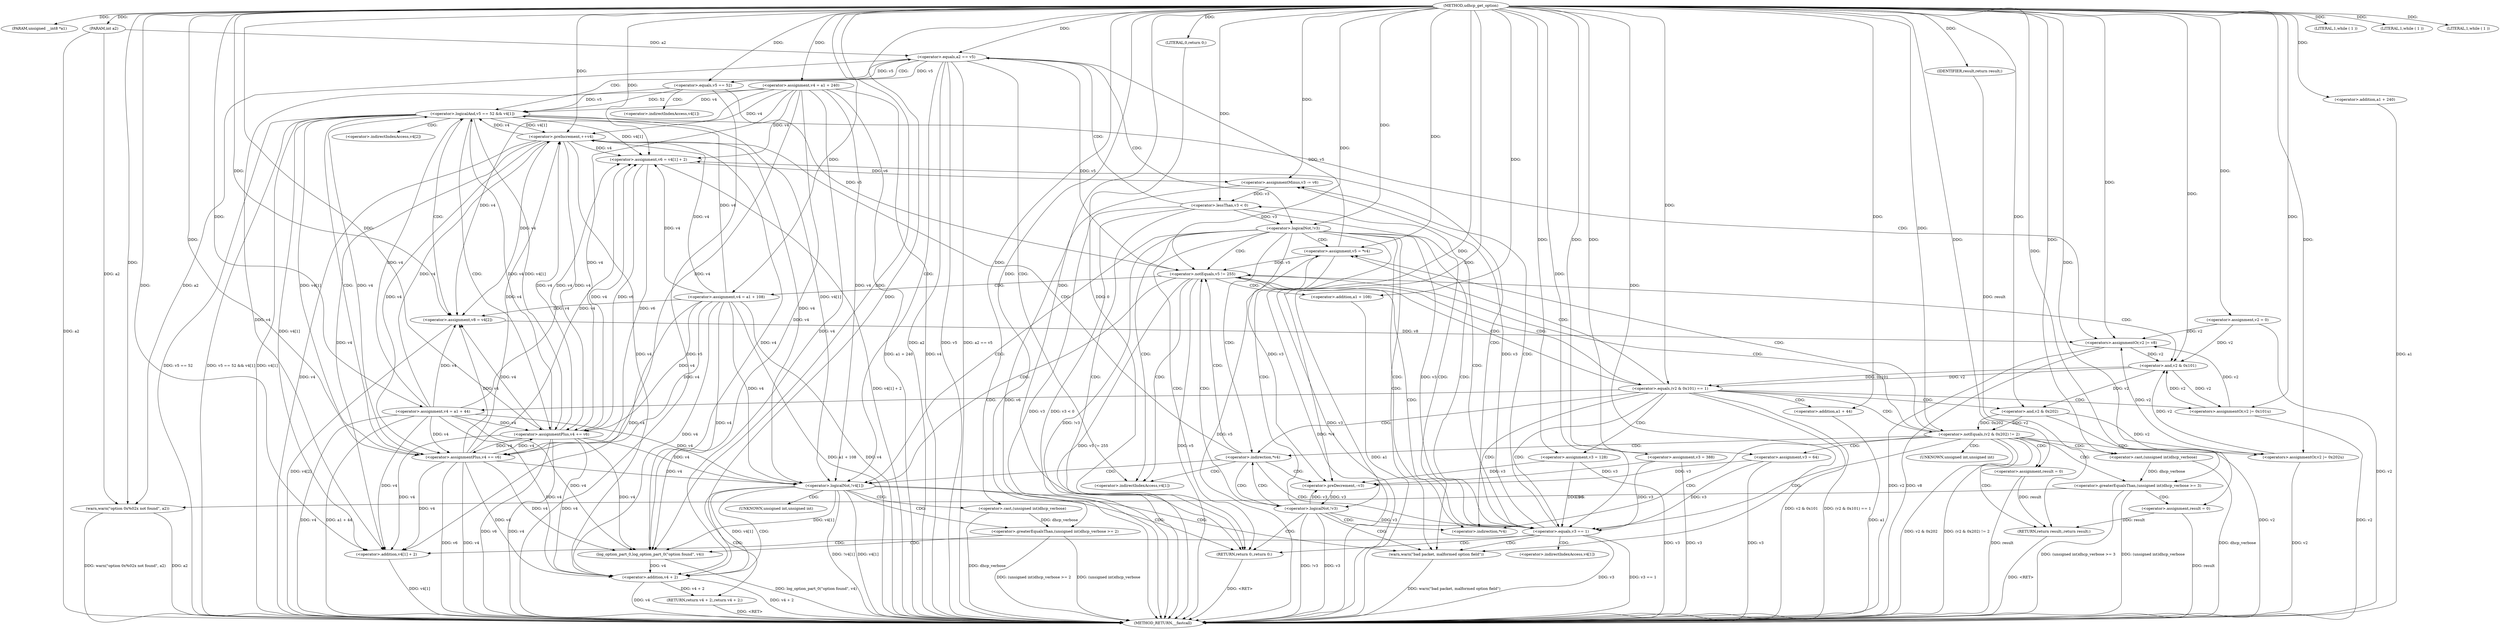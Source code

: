digraph udhcp_get_option {  
"1000108" [label = "(METHOD,udhcp_get_option)" ]
"1000294" [label = "(METHOD_RETURN,__fastcall)" ]
"1000109" [label = "(PARAM,unsigned __int8 *a1)" ]
"1000110" [label = "(PARAM,int a2)" ]
"1000119" [label = "(<operator>.assignment,v2 = 0)" ]
"1000122" [label = "(<operator>.assignment,v3 = 388)" ]
"1000125" [label = "(<operator>.assignment,v4 = a1 + 240)" ]
"1000127" [label = "(<operator>.addition,a1 + 240)" ]
"1000131" [label = "(LITERAL,1,while ( 1 ))" ]
"1000134" [label = "(LITERAL,1,while ( 1 ))" ]
"1000137" [label = "(LITERAL,1,while ( 1 ))" ]
"1000139" [label = "(<operator>.assignment,v5 = *v4)" ]
"1000147" [label = "(<operator>.preDecrement,--v3)" ]
"1000149" [label = "(<operator>.preIncrement,++v4)" ]
"1000152" [label = "(<operator>.logicalNot,!v3)" ]
"1000156" [label = "(<operator>.notEquals,v5 != 255)" ]
"1000160" [label = "(<operator>.assignment,v4 = a1 + 108)" ]
"1000162" [label = "(<operator>.addition,a1 + 108)" ]
"1000166" [label = "(<operator>.equals,(v2 & 0x101) == 1)" ]
"1000167" [label = "(<operator>.and,v2 & 0x101)" ]
"1000172" [label = "(<operators>.assignmentOr,v2 |= 0x101u)" ]
"1000175" [label = "(<operator>.assignment,v3 = 128)" ]
"1000180" [label = "(<operator>.assignment,v4 = a1 + 44)" ]
"1000182" [label = "(<operator>.addition,a1 + 44)" ]
"1000186" [label = "(<operator>.notEquals,(v2 & 0x202) != 2)" ]
"1000187" [label = "(<operator>.and,v2 & 0x202)" ]
"1000192" [label = "(<operator>.assignment,result = 0)" ]
"1000196" [label = "(<operator>.greaterEqualsThan,(unsigned int)dhcp_verbose >= 3)" ]
"1000197" [label = "(<operator>.cast,(unsigned int)dhcp_verbose)" ]
"1000202" [label = "(warn,warn(\"option 0x%02x not found\", a2))" ]
"1000205" [label = "(<operator>.assignment,result = 0)" ]
"1000208" [label = "(RETURN,return result;,return result;)" ]
"1000209" [label = "(IDENTIFIER,result,return result;)" ]
"1000210" [label = "(<operators>.assignmentOr,v2 |= 0x202u)" ]
"1000213" [label = "(<operator>.assignment,v3 = 64)" ]
"1000217" [label = "(<operator>.equals,v3 == 1)" ]
"1000221" [label = "(<operator>.assignment,v6 = v4[1] + 2)" ]
"1000223" [label = "(<operator>.addition,v4[1] + 2)" ]
"1000228" [label = "(<operator>.assignmentMinus,v3 -= v6)" ]
"1000232" [label = "(<operator>.lessThan,v3 < 0)" ]
"1000237" [label = "(<operator>.equals,a2 == v5)" ]
"1000242" [label = "(<operator>.logicalAnd,v5 == 52 && v4[1])" ]
"1000243" [label = "(<operator>.equals,v5 == 52)" ]
"1000250" [label = "(<operator>.assignment,v8 = v4[2])" ]
"1000255" [label = "(<operator>.assignmentPlus,v4 += v6)" ]
"1000258" [label = "(<operators>.assignmentOr,v2 |= v8)" ]
"1000263" [label = "(<operator>.assignmentPlus,v4 += v6)" ]
"1000267" [label = "(<operator>.logicalNot,!v3)" ]
"1000271" [label = "(<operator>.logicalNot,!v4[1])" ]
"1000277" [label = "(warn,warn(\"bad packet, malformed option field\"))" ]
"1000279" [label = "(RETURN,return 0;,return 0;)" ]
"1000280" [label = "(LITERAL,0,return 0;)" ]
"1000282" [label = "(<operator>.greaterEqualsThan,(unsigned int)dhcp_verbose >= 2)" ]
"1000283" [label = "(<operator>.cast,(unsigned int)dhcp_verbose)" ]
"1000287" [label = "(log_option_part_0,log_option_part_0(\"option found\", v4))" ]
"1000290" [label = "(RETURN,return v4 + 2;,return v4 + 2;)" ]
"1000291" [label = "(<operator>.addition,v4 + 2)" ]
"1000141" [label = "(<operator>.indirection,*v4)" ]
"1000144" [label = "(<operator>.indirection,*v4)" ]
"1000198" [label = "(UNKNOWN,unsigned int,unsigned int)" ]
"1000224" [label = "(<operator>.indirectIndexAccess,v4[1])" ]
"1000246" [label = "(<operator>.indirectIndexAccess,v4[1])" ]
"1000252" [label = "(<operator>.indirectIndexAccess,v4[2])" ]
"1000272" [label = "(<operator>.indirectIndexAccess,v4[1])" ]
"1000284" [label = "(UNKNOWN,unsigned int,unsigned int)" ]
  "1000290" -> "1000294"  [ label = "DDG: <RET>"] 
  "1000232" -> "1000294"  [ label = "DDG: v3"] 
  "1000192" -> "1000294"  [ label = "DDG: result"] 
  "1000287" -> "1000294"  [ label = "DDG: log_option_part_0(\"option found\", v4)"] 
  "1000122" -> "1000294"  [ label = "DDG: v3"] 
  "1000258" -> "1000294"  [ label = "DDG: v8"] 
  "1000180" -> "1000294"  [ label = "DDG: v4"] 
  "1000166" -> "1000294"  [ label = "DDG: v2 & 0x101"] 
  "1000242" -> "1000294"  [ label = "DDG: v5 == 52"] 
  "1000160" -> "1000294"  [ label = "DDG: v4"] 
  "1000267" -> "1000294"  [ label = "DDG: !v3"] 
  "1000217" -> "1000294"  [ label = "DDG: v3"] 
  "1000127" -> "1000294"  [ label = "DDG: a1"] 
  "1000197" -> "1000294"  [ label = "DDG: dhcp_verbose"] 
  "1000119" -> "1000294"  [ label = "DDG: v2"] 
  "1000125" -> "1000294"  [ label = "DDG: a1 + 240"] 
  "1000162" -> "1000294"  [ label = "DDG: a1"] 
  "1000221" -> "1000294"  [ label = "DDG: v4[1] + 2"] 
  "1000237" -> "1000294"  [ label = "DDG: v5"] 
  "1000166" -> "1000294"  [ label = "DDG: (v2 & 0x101) == 1"] 
  "1000243" -> "1000294"  [ label = "DDG: v5"] 
  "1000258" -> "1000294"  [ label = "DDG: v2"] 
  "1000263" -> "1000294"  [ label = "DDG: v6"] 
  "1000217" -> "1000294"  [ label = "DDG: v3 == 1"] 
  "1000228" -> "1000294"  [ label = "DDG: v6"] 
  "1000210" -> "1000294"  [ label = "DDG: v2"] 
  "1000242" -> "1000294"  [ label = "DDG: v4[1]"] 
  "1000156" -> "1000294"  [ label = "DDG: v5"] 
  "1000152" -> "1000294"  [ label = "DDG: !v3"] 
  "1000255" -> "1000294"  [ label = "DDG: v4"] 
  "1000282" -> "1000294"  [ label = "DDG: (unsigned int)dhcp_verbose"] 
  "1000271" -> "1000294"  [ label = "DDG: v4[1]"] 
  "1000213" -> "1000294"  [ label = "DDG: v3"] 
  "1000152" -> "1000294"  [ label = "DDG: v3"] 
  "1000110" -> "1000294"  [ label = "DDG: a2"] 
  "1000267" -> "1000294"  [ label = "DDG: v3"] 
  "1000182" -> "1000294"  [ label = "DDG: a1"] 
  "1000291" -> "1000294"  [ label = "DDG: v4"] 
  "1000223" -> "1000294"  [ label = "DDG: v4[1]"] 
  "1000149" -> "1000294"  [ label = "DDG: v4"] 
  "1000180" -> "1000294"  [ label = "DDG: a1 + 44"] 
  "1000202" -> "1000294"  [ label = "DDG: a2"] 
  "1000282" -> "1000294"  [ label = "DDG: (unsigned int)dhcp_verbose >= 2"] 
  "1000237" -> "1000294"  [ label = "DDG: a2 == v5"] 
  "1000277" -> "1000294"  [ label = "DDG: warn(\"bad packet, malformed option field\")"] 
  "1000271" -> "1000294"  [ label = "DDG: !v4[1]"] 
  "1000232" -> "1000294"  [ label = "DDG: v3 < 0"] 
  "1000250" -> "1000294"  [ label = "DDG: v4[2]"] 
  "1000291" -> "1000294"  [ label = "DDG: v4 + 2"] 
  "1000255" -> "1000294"  [ label = "DDG: v6"] 
  "1000187" -> "1000294"  [ label = "DDG: v2"] 
  "1000139" -> "1000294"  [ label = "DDG: *v4"] 
  "1000125" -> "1000294"  [ label = "DDG: v4"] 
  "1000156" -> "1000294"  [ label = "DDG: v5 != 255"] 
  "1000205" -> "1000294"  [ label = "DDG: result"] 
  "1000186" -> "1000294"  [ label = "DDG: v2 & 0x202"] 
  "1000242" -> "1000294"  [ label = "DDG: v5 == 52 && v4[1]"] 
  "1000175" -> "1000294"  [ label = "DDG: v3"] 
  "1000196" -> "1000294"  [ label = "DDG: (unsigned int)dhcp_verbose >= 3"] 
  "1000139" -> "1000294"  [ label = "DDG: v5"] 
  "1000263" -> "1000294"  [ label = "DDG: v4"] 
  "1000172" -> "1000294"  [ label = "DDG: v2"] 
  "1000237" -> "1000294"  [ label = "DDG: a2"] 
  "1000202" -> "1000294"  [ label = "DDG: warn(\"option 0x%02x not found\", a2)"] 
  "1000196" -> "1000294"  [ label = "DDG: (unsigned int)dhcp_verbose"] 
  "1000283" -> "1000294"  [ label = "DDG: dhcp_verbose"] 
  "1000160" -> "1000294"  [ label = "DDG: a1 + 108"] 
  "1000186" -> "1000294"  [ label = "DDG: (v2 & 0x202) != 2"] 
  "1000279" -> "1000294"  [ label = "DDG: <RET>"] 
  "1000208" -> "1000294"  [ label = "DDG: <RET>"] 
  "1000108" -> "1000109"  [ label = "DDG: "] 
  "1000108" -> "1000110"  [ label = "DDG: "] 
  "1000108" -> "1000119"  [ label = "DDG: "] 
  "1000108" -> "1000122"  [ label = "DDG: "] 
  "1000108" -> "1000125"  [ label = "DDG: "] 
  "1000108" -> "1000127"  [ label = "DDG: "] 
  "1000108" -> "1000131"  [ label = "DDG: "] 
  "1000108" -> "1000134"  [ label = "DDG: "] 
  "1000108" -> "1000137"  [ label = "DDG: "] 
  "1000108" -> "1000139"  [ label = "DDG: "] 
  "1000213" -> "1000147"  [ label = "DDG: v3"] 
  "1000175" -> "1000147"  [ label = "DDG: v3"] 
  "1000122" -> "1000147"  [ label = "DDG: v3"] 
  "1000152" -> "1000147"  [ label = "DDG: v3"] 
  "1000267" -> "1000147"  [ label = "DDG: v3"] 
  "1000108" -> "1000147"  [ label = "DDG: "] 
  "1000180" -> "1000149"  [ label = "DDG: v4"] 
  "1000160" -> "1000149"  [ label = "DDG: v4"] 
  "1000242" -> "1000149"  [ label = "DDG: v4[1]"] 
  "1000255" -> "1000149"  [ label = "DDG: v4"] 
  "1000125" -> "1000149"  [ label = "DDG: v4"] 
  "1000263" -> "1000149"  [ label = "DDG: v4"] 
  "1000108" -> "1000149"  [ label = "DDG: "] 
  "1000147" -> "1000152"  [ label = "DDG: v3"] 
  "1000108" -> "1000152"  [ label = "DDG: "] 
  "1000243" -> "1000156"  [ label = "DDG: v5"] 
  "1000139" -> "1000156"  [ label = "DDG: v5"] 
  "1000108" -> "1000156"  [ label = "DDG: "] 
  "1000108" -> "1000160"  [ label = "DDG: "] 
  "1000108" -> "1000162"  [ label = "DDG: "] 
  "1000167" -> "1000166"  [ label = "DDG: v2"] 
  "1000167" -> "1000166"  [ label = "DDG: 0x101"] 
  "1000119" -> "1000167"  [ label = "DDG: v2"] 
  "1000258" -> "1000167"  [ label = "DDG: v2"] 
  "1000210" -> "1000167"  [ label = "DDG: v2"] 
  "1000172" -> "1000167"  [ label = "DDG: v2"] 
  "1000108" -> "1000167"  [ label = "DDG: "] 
  "1000108" -> "1000166"  [ label = "DDG: "] 
  "1000108" -> "1000172"  [ label = "DDG: "] 
  "1000167" -> "1000172"  [ label = "DDG: v2"] 
  "1000108" -> "1000175"  [ label = "DDG: "] 
  "1000108" -> "1000180"  [ label = "DDG: "] 
  "1000108" -> "1000182"  [ label = "DDG: "] 
  "1000187" -> "1000186"  [ label = "DDG: v2"] 
  "1000187" -> "1000186"  [ label = "DDG: 0x202"] 
  "1000167" -> "1000187"  [ label = "DDG: v2"] 
  "1000108" -> "1000187"  [ label = "DDG: "] 
  "1000108" -> "1000186"  [ label = "DDG: "] 
  "1000108" -> "1000192"  [ label = "DDG: "] 
  "1000197" -> "1000196"  [ label = "DDG: dhcp_verbose"] 
  "1000108" -> "1000197"  [ label = "DDG: "] 
  "1000108" -> "1000196"  [ label = "DDG: "] 
  "1000108" -> "1000202"  [ label = "DDG: "] 
  "1000237" -> "1000202"  [ label = "DDG: a2"] 
  "1000110" -> "1000202"  [ label = "DDG: a2"] 
  "1000108" -> "1000205"  [ label = "DDG: "] 
  "1000209" -> "1000208"  [ label = "DDG: result"] 
  "1000192" -> "1000208"  [ label = "DDG: result"] 
  "1000205" -> "1000208"  [ label = "DDG: result"] 
  "1000108" -> "1000209"  [ label = "DDG: "] 
  "1000108" -> "1000210"  [ label = "DDG: "] 
  "1000187" -> "1000210"  [ label = "DDG: v2"] 
  "1000108" -> "1000213"  [ label = "DDG: "] 
  "1000213" -> "1000217"  [ label = "DDG: v3"] 
  "1000175" -> "1000217"  [ label = "DDG: v3"] 
  "1000122" -> "1000217"  [ label = "DDG: v3"] 
  "1000152" -> "1000217"  [ label = "DDG: v3"] 
  "1000267" -> "1000217"  [ label = "DDG: v3"] 
  "1000108" -> "1000217"  [ label = "DDG: "] 
  "1000180" -> "1000221"  [ label = "DDG: v4"] 
  "1000160" -> "1000221"  [ label = "DDG: v4"] 
  "1000242" -> "1000221"  [ label = "DDG: v4[1]"] 
  "1000255" -> "1000221"  [ label = "DDG: v4"] 
  "1000149" -> "1000221"  [ label = "DDG: v4"] 
  "1000125" -> "1000221"  [ label = "DDG: v4"] 
  "1000263" -> "1000221"  [ label = "DDG: v4"] 
  "1000108" -> "1000221"  [ label = "DDG: "] 
  "1000180" -> "1000223"  [ label = "DDG: v4"] 
  "1000160" -> "1000223"  [ label = "DDG: v4"] 
  "1000242" -> "1000223"  [ label = "DDG: v4[1]"] 
  "1000255" -> "1000223"  [ label = "DDG: v4"] 
  "1000149" -> "1000223"  [ label = "DDG: v4"] 
  "1000125" -> "1000223"  [ label = "DDG: v4"] 
  "1000263" -> "1000223"  [ label = "DDG: v4"] 
  "1000108" -> "1000223"  [ label = "DDG: "] 
  "1000221" -> "1000228"  [ label = "DDG: v6"] 
  "1000108" -> "1000228"  [ label = "DDG: "] 
  "1000217" -> "1000228"  [ label = "DDG: v3"] 
  "1000228" -> "1000232"  [ label = "DDG: v3"] 
  "1000108" -> "1000232"  [ label = "DDG: "] 
  "1000110" -> "1000237"  [ label = "DDG: a2"] 
  "1000108" -> "1000237"  [ label = "DDG: "] 
  "1000243" -> "1000237"  [ label = "DDG: v5"] 
  "1000156" -> "1000237"  [ label = "DDG: v5"] 
  "1000139" -> "1000237"  [ label = "DDG: v5"] 
  "1000243" -> "1000242"  [ label = "DDG: v5"] 
  "1000243" -> "1000242"  [ label = "DDG: 52"] 
  "1000237" -> "1000243"  [ label = "DDG: v5"] 
  "1000108" -> "1000243"  [ label = "DDG: "] 
  "1000180" -> "1000242"  [ label = "DDG: v4"] 
  "1000160" -> "1000242"  [ label = "DDG: v4"] 
  "1000255" -> "1000242"  [ label = "DDG: v4"] 
  "1000125" -> "1000242"  [ label = "DDG: v4"] 
  "1000263" -> "1000242"  [ label = "DDG: v4"] 
  "1000149" -> "1000242"  [ label = "DDG: v4"] 
  "1000180" -> "1000250"  [ label = "DDG: v4"] 
  "1000160" -> "1000250"  [ label = "DDG: v4"] 
  "1000255" -> "1000250"  [ label = "DDG: v4"] 
  "1000149" -> "1000250"  [ label = "DDG: v4"] 
  "1000125" -> "1000250"  [ label = "DDG: v4"] 
  "1000263" -> "1000250"  [ label = "DDG: v4"] 
  "1000108" -> "1000250"  [ label = "DDG: "] 
  "1000108" -> "1000255"  [ label = "DDG: "] 
  "1000221" -> "1000255"  [ label = "DDG: v6"] 
  "1000180" -> "1000255"  [ label = "DDG: v4"] 
  "1000160" -> "1000255"  [ label = "DDG: v4"] 
  "1000242" -> "1000255"  [ label = "DDG: v4[1]"] 
  "1000149" -> "1000255"  [ label = "DDG: v4"] 
  "1000125" -> "1000255"  [ label = "DDG: v4"] 
  "1000263" -> "1000255"  [ label = "DDG: v4"] 
  "1000250" -> "1000258"  [ label = "DDG: v8"] 
  "1000108" -> "1000258"  [ label = "DDG: "] 
  "1000119" -> "1000258"  [ label = "DDG: v2"] 
  "1000210" -> "1000258"  [ label = "DDG: v2"] 
  "1000172" -> "1000258"  [ label = "DDG: v2"] 
  "1000108" -> "1000263"  [ label = "DDG: "] 
  "1000221" -> "1000263"  [ label = "DDG: v6"] 
  "1000180" -> "1000263"  [ label = "DDG: v4"] 
  "1000160" -> "1000263"  [ label = "DDG: v4"] 
  "1000242" -> "1000263"  [ label = "DDG: v4[1]"] 
  "1000255" -> "1000263"  [ label = "DDG: v4"] 
  "1000149" -> "1000263"  [ label = "DDG: v4"] 
  "1000125" -> "1000263"  [ label = "DDG: v4"] 
  "1000232" -> "1000267"  [ label = "DDG: v3"] 
  "1000108" -> "1000267"  [ label = "DDG: "] 
  "1000180" -> "1000271"  [ label = "DDG: v4"] 
  "1000160" -> "1000271"  [ label = "DDG: v4"] 
  "1000242" -> "1000271"  [ label = "DDG: v4[1]"] 
  "1000255" -> "1000271"  [ label = "DDG: v4"] 
  "1000125" -> "1000271"  [ label = "DDG: v4"] 
  "1000263" -> "1000271"  [ label = "DDG: v4"] 
  "1000149" -> "1000271"  [ label = "DDG: v4"] 
  "1000108" -> "1000277"  [ label = "DDG: "] 
  "1000280" -> "1000279"  [ label = "DDG: 0"] 
  "1000108" -> "1000279"  [ label = "DDG: "] 
  "1000108" -> "1000280"  [ label = "DDG: "] 
  "1000283" -> "1000282"  [ label = "DDG: dhcp_verbose"] 
  "1000108" -> "1000283"  [ label = "DDG: "] 
  "1000108" -> "1000282"  [ label = "DDG: "] 
  "1000108" -> "1000287"  [ label = "DDG: "] 
  "1000180" -> "1000287"  [ label = "DDG: v4"] 
  "1000160" -> "1000287"  [ label = "DDG: v4"] 
  "1000149" -> "1000287"  [ label = "DDG: v4"] 
  "1000125" -> "1000287"  [ label = "DDG: v4"] 
  "1000263" -> "1000287"  [ label = "DDG: v4"] 
  "1000255" -> "1000287"  [ label = "DDG: v4"] 
  "1000271" -> "1000287"  [ label = "DDG: v4[1]"] 
  "1000291" -> "1000290"  [ label = "DDG: v4 + 2"] 
  "1000160" -> "1000291"  [ label = "DDG: v4"] 
  "1000149" -> "1000291"  [ label = "DDG: v4"] 
  "1000125" -> "1000291"  [ label = "DDG: v4"] 
  "1000263" -> "1000291"  [ label = "DDG: v4"] 
  "1000287" -> "1000291"  [ label = "DDG: v4"] 
  "1000180" -> "1000291"  [ label = "DDG: v4"] 
  "1000255" -> "1000291"  [ label = "DDG: v4"] 
  "1000271" -> "1000291"  [ label = "DDG: v4[1]"] 
  "1000108" -> "1000291"  [ label = "DDG: "] 
  "1000144" -> "1000152"  [ label = "CDG: "] 
  "1000144" -> "1000149"  [ label = "CDG: "] 
  "1000144" -> "1000147"  [ label = "CDG: "] 
  "1000144" -> "1000217"  [ label = "CDG: "] 
  "1000144" -> "1000272"  [ label = "CDG: "] 
  "1000144" -> "1000271"  [ label = "CDG: "] 
  "1000144" -> "1000156"  [ label = "CDG: "] 
  "1000152" -> "1000279"  [ label = "CDG: "] 
  "1000152" -> "1000277"  [ label = "CDG: "] 
  "1000152" -> "1000144"  [ label = "CDG: "] 
  "1000152" -> "1000141"  [ label = "CDG: "] 
  "1000152" -> "1000139"  [ label = "CDG: "] 
  "1000152" -> "1000156"  [ label = "CDG: "] 
  "1000156" -> "1000167"  [ label = "CDG: "] 
  "1000156" -> "1000166"  [ label = "CDG: "] 
  "1000156" -> "1000162"  [ label = "CDG: "] 
  "1000156" -> "1000160"  [ label = "CDG: "] 
  "1000156" -> "1000217"  [ label = "CDG: "] 
  "1000156" -> "1000272"  [ label = "CDG: "] 
  "1000156" -> "1000271"  [ label = "CDG: "] 
  "1000166" -> "1000175"  [ label = "CDG: "] 
  "1000166" -> "1000172"  [ label = "CDG: "] 
  "1000166" -> "1000187"  [ label = "CDG: "] 
  "1000166" -> "1000186"  [ label = "CDG: "] 
  "1000166" -> "1000182"  [ label = "CDG: "] 
  "1000166" -> "1000180"  [ label = "CDG: "] 
  "1000166" -> "1000217"  [ label = "CDG: "] 
  "1000166" -> "1000144"  [ label = "CDG: "] 
  "1000166" -> "1000141"  [ label = "CDG: "] 
  "1000166" -> "1000139"  [ label = "CDG: "] 
  "1000166" -> "1000156"  [ label = "CDG: "] 
  "1000186" -> "1000192"  [ label = "CDG: "] 
  "1000186" -> "1000208"  [ label = "CDG: "] 
  "1000186" -> "1000198"  [ label = "CDG: "] 
  "1000186" -> "1000197"  [ label = "CDG: "] 
  "1000186" -> "1000196"  [ label = "CDG: "] 
  "1000186" -> "1000213"  [ label = "CDG: "] 
  "1000186" -> "1000210"  [ label = "CDG: "] 
  "1000186" -> "1000217"  [ label = "CDG: "] 
  "1000186" -> "1000144"  [ label = "CDG: "] 
  "1000186" -> "1000141"  [ label = "CDG: "] 
  "1000186" -> "1000139"  [ label = "CDG: "] 
  "1000186" -> "1000156"  [ label = "CDG: "] 
  "1000196" -> "1000205"  [ label = "CDG: "] 
  "1000196" -> "1000202"  [ label = "CDG: "] 
  "1000217" -> "1000224"  [ label = "CDG: "] 
  "1000217" -> "1000223"  [ label = "CDG: "] 
  "1000217" -> "1000221"  [ label = "CDG: "] 
  "1000217" -> "1000232"  [ label = "CDG: "] 
  "1000217" -> "1000228"  [ label = "CDG: "] 
  "1000217" -> "1000279"  [ label = "CDG: "] 
  "1000217" -> "1000277"  [ label = "CDG: "] 
  "1000232" -> "1000237"  [ label = "CDG: "] 
  "1000232" -> "1000279"  [ label = "CDG: "] 
  "1000232" -> "1000277"  [ label = "CDG: "] 
  "1000237" -> "1000243"  [ label = "CDG: "] 
  "1000237" -> "1000242"  [ label = "CDG: "] 
  "1000237" -> "1000272"  [ label = "CDG: "] 
  "1000237" -> "1000271"  [ label = "CDG: "] 
  "1000237" -> "1000267"  [ label = "CDG: "] 
  "1000242" -> "1000255"  [ label = "CDG: "] 
  "1000242" -> "1000252"  [ label = "CDG: "] 
  "1000242" -> "1000250"  [ label = "CDG: "] 
  "1000242" -> "1000263"  [ label = "CDG: "] 
  "1000242" -> "1000258"  [ label = "CDG: "] 
  "1000243" -> "1000246"  [ label = "CDG: "] 
  "1000267" -> "1000279"  [ label = "CDG: "] 
  "1000267" -> "1000277"  [ label = "CDG: "] 
  "1000267" -> "1000272"  [ label = "CDG: "] 
  "1000267" -> "1000271"  [ label = "CDG: "] 
  "1000267" -> "1000217"  [ label = "CDG: "] 
  "1000267" -> "1000144"  [ label = "CDG: "] 
  "1000267" -> "1000141"  [ label = "CDG: "] 
  "1000267" -> "1000139"  [ label = "CDG: "] 
  "1000267" -> "1000156"  [ label = "CDG: "] 
  "1000271" -> "1000284"  [ label = "CDG: "] 
  "1000271" -> "1000283"  [ label = "CDG: "] 
  "1000271" -> "1000282"  [ label = "CDG: "] 
  "1000271" -> "1000279"  [ label = "CDG: "] 
  "1000271" -> "1000277"  [ label = "CDG: "] 
  "1000271" -> "1000291"  [ label = "CDG: "] 
  "1000271" -> "1000290"  [ label = "CDG: "] 
  "1000282" -> "1000287"  [ label = "CDG: "] 
}
